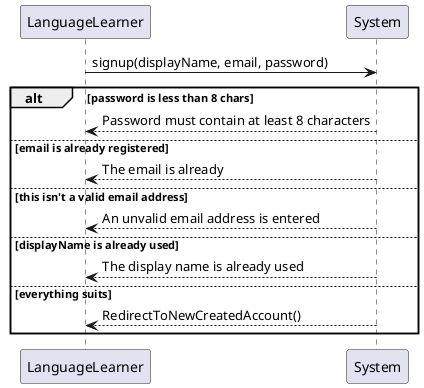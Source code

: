@startuml signup

participant LanguageLearner as ll
participant System as sys

ll -> sys: signup(displayName, email, password)
alt password is less than 8 chars
    ll <-- sys: Password must contain at least 8 characters
else email is already registered
    ll <-- sys: The email is already 
else this isn't a valid email address
    ll <-- sys: An unvalid email address is entered
else displayName is already used
    ll <-- sys: The display name is already used
else everything suits
    ll <-- sys: RedirectToNewCreatedAccount()
end
@enduml
